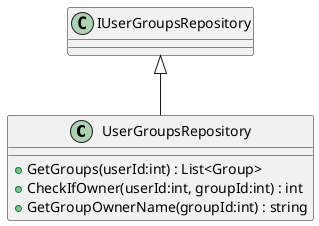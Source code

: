 @startuml
class UserGroupsRepository {
    + GetGroups(userId:int) : List<Group>
    + CheckIfOwner(userId:int, groupId:int) : int
    + GetGroupOwnerName(groupId:int) : string
}
IUserGroupsRepository <|-- UserGroupsRepository
@enduml

